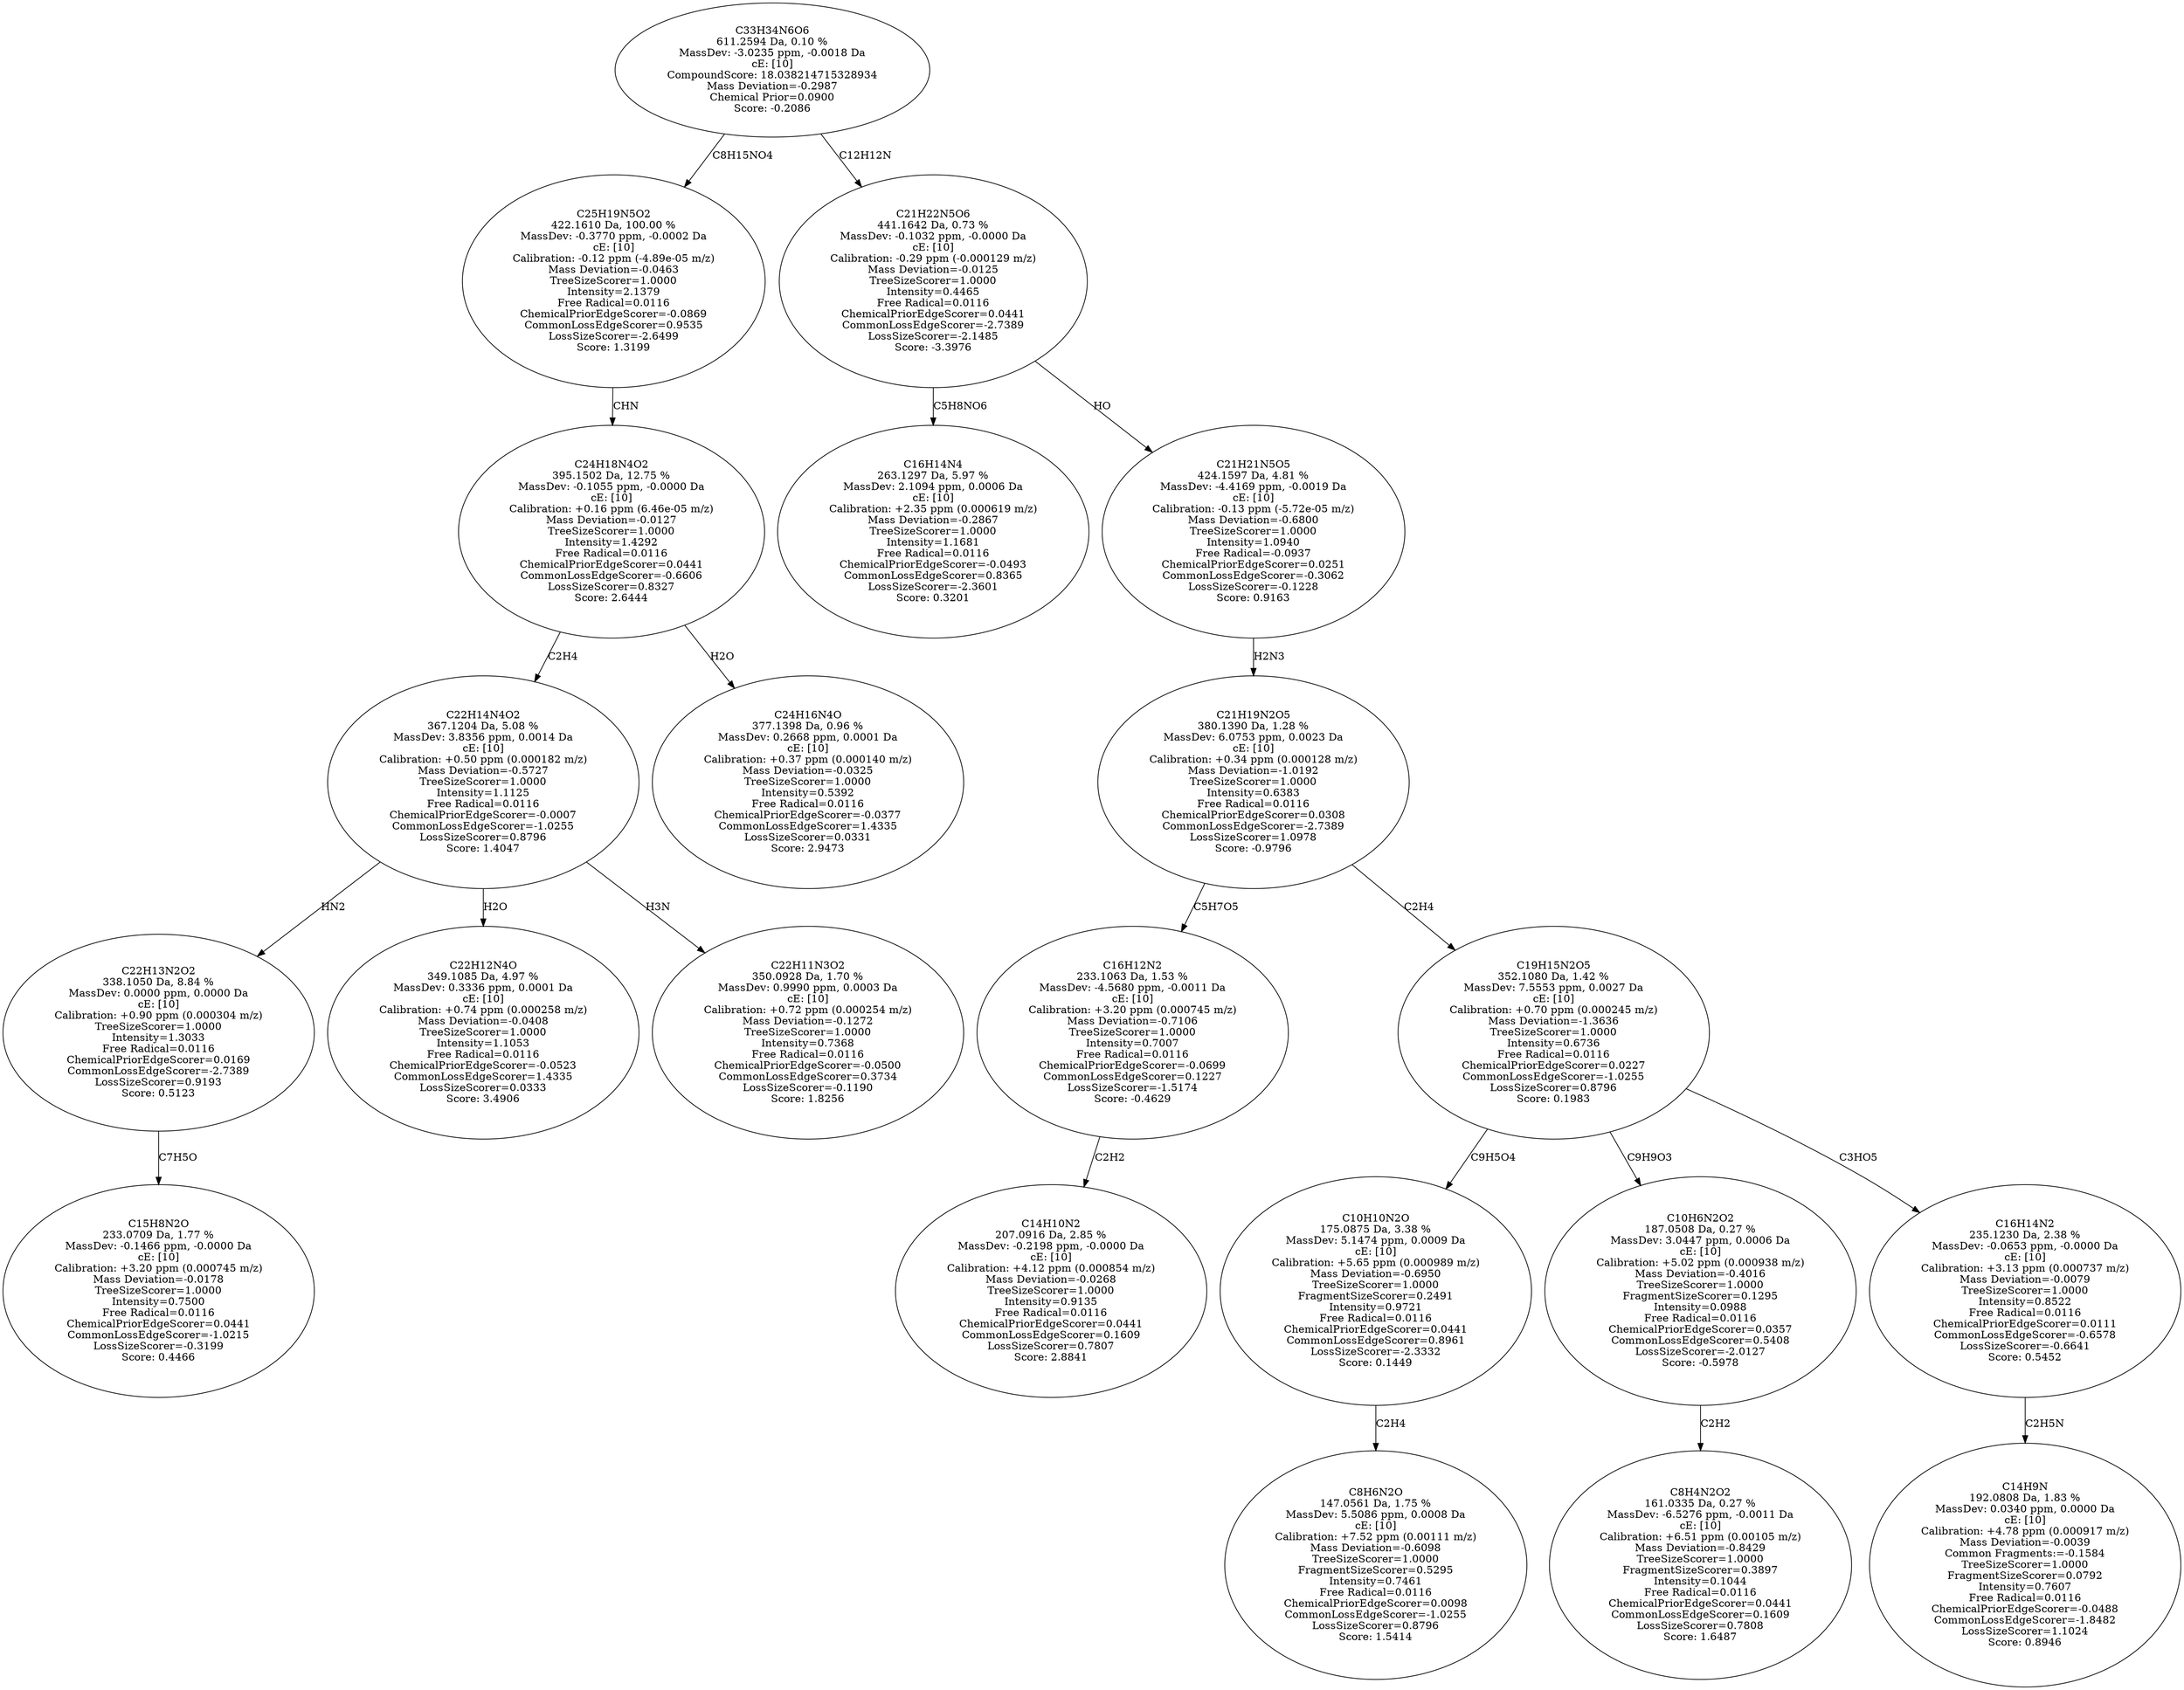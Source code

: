 strict digraph {
v1 [label="C15H8N2O\n233.0709 Da, 1.77 %\nMassDev: -0.1466 ppm, -0.0000 Da\ncE: [10]\nCalibration: +3.20 ppm (0.000745 m/z)\nMass Deviation=-0.0178\nTreeSizeScorer=1.0000\nIntensity=0.7500\nFree Radical=0.0116\nChemicalPriorEdgeScorer=0.0441\nCommonLossEdgeScorer=-1.0215\nLossSizeScorer=-0.3199\nScore: 0.4466"];
v2 [label="C22H13N2O2\n338.1050 Da, 8.84 %\nMassDev: 0.0000 ppm, 0.0000 Da\ncE: [10]\nCalibration: +0.90 ppm (0.000304 m/z)\nTreeSizeScorer=1.0000\nIntensity=1.3033\nFree Radical=0.0116\nChemicalPriorEdgeScorer=0.0169\nCommonLossEdgeScorer=-2.7389\nLossSizeScorer=0.9193\nScore: 0.5123"];
v3 [label="C22H12N4O\n349.1085 Da, 4.97 %\nMassDev: 0.3336 ppm, 0.0001 Da\ncE: [10]\nCalibration: +0.74 ppm (0.000258 m/z)\nMass Deviation=-0.0408\nTreeSizeScorer=1.0000\nIntensity=1.1053\nFree Radical=0.0116\nChemicalPriorEdgeScorer=-0.0523\nCommonLossEdgeScorer=1.4335\nLossSizeScorer=0.0333\nScore: 3.4906"];
v4 [label="C22H11N3O2\n350.0928 Da, 1.70 %\nMassDev: 0.9990 ppm, 0.0003 Da\ncE: [10]\nCalibration: +0.72 ppm (0.000254 m/z)\nMass Deviation=-0.1272\nTreeSizeScorer=1.0000\nIntensity=0.7368\nFree Radical=0.0116\nChemicalPriorEdgeScorer=-0.0500\nCommonLossEdgeScorer=0.3734\nLossSizeScorer=-0.1190\nScore: 1.8256"];
v5 [label="C22H14N4O2\n367.1204 Da, 5.08 %\nMassDev: 3.8356 ppm, 0.0014 Da\ncE: [10]\nCalibration: +0.50 ppm (0.000182 m/z)\nMass Deviation=-0.5727\nTreeSizeScorer=1.0000\nIntensity=1.1125\nFree Radical=0.0116\nChemicalPriorEdgeScorer=-0.0007\nCommonLossEdgeScorer=-1.0255\nLossSizeScorer=0.8796\nScore: 1.4047"];
v6 [label="C24H16N4O\n377.1398 Da, 0.96 %\nMassDev: 0.2668 ppm, 0.0001 Da\ncE: [10]\nCalibration: +0.37 ppm (0.000140 m/z)\nMass Deviation=-0.0325\nTreeSizeScorer=1.0000\nIntensity=0.5392\nFree Radical=0.0116\nChemicalPriorEdgeScorer=-0.0377\nCommonLossEdgeScorer=1.4335\nLossSizeScorer=0.0331\nScore: 2.9473"];
v7 [label="C24H18N4O2\n395.1502 Da, 12.75 %\nMassDev: -0.1055 ppm, -0.0000 Da\ncE: [10]\nCalibration: +0.16 ppm (6.46e-05 m/z)\nMass Deviation=-0.0127\nTreeSizeScorer=1.0000\nIntensity=1.4292\nFree Radical=0.0116\nChemicalPriorEdgeScorer=0.0441\nCommonLossEdgeScorer=-0.6606\nLossSizeScorer=0.8327\nScore: 2.6444"];
v8 [label="C25H19N5O2\n422.1610 Da, 100.00 %\nMassDev: -0.3770 ppm, -0.0002 Da\ncE: [10]\nCalibration: -0.12 ppm (-4.89e-05 m/z)\nMass Deviation=-0.0463\nTreeSizeScorer=1.0000\nIntensity=2.1379\nFree Radical=0.0116\nChemicalPriorEdgeScorer=-0.0869\nCommonLossEdgeScorer=0.9535\nLossSizeScorer=-2.6499\nScore: 1.3199"];
v9 [label="C16H14N4\n263.1297 Da, 5.97 %\nMassDev: 2.1094 ppm, 0.0006 Da\ncE: [10]\nCalibration: +2.35 ppm (0.000619 m/z)\nMass Deviation=-0.2867\nTreeSizeScorer=1.0000\nIntensity=1.1681\nFree Radical=0.0116\nChemicalPriorEdgeScorer=-0.0493\nCommonLossEdgeScorer=0.8365\nLossSizeScorer=-2.3601\nScore: 0.3201"];
v10 [label="C14H10N2\n207.0916 Da, 2.85 %\nMassDev: -0.2198 ppm, -0.0000 Da\ncE: [10]\nCalibration: +4.12 ppm (0.000854 m/z)\nMass Deviation=-0.0268\nTreeSizeScorer=1.0000\nIntensity=0.9135\nFree Radical=0.0116\nChemicalPriorEdgeScorer=0.0441\nCommonLossEdgeScorer=0.1609\nLossSizeScorer=0.7807\nScore: 2.8841"];
v11 [label="C16H12N2\n233.1063 Da, 1.53 %\nMassDev: -4.5680 ppm, -0.0011 Da\ncE: [10]\nCalibration: +3.20 ppm (0.000745 m/z)\nMass Deviation=-0.7106\nTreeSizeScorer=1.0000\nIntensity=0.7007\nFree Radical=0.0116\nChemicalPriorEdgeScorer=-0.0699\nCommonLossEdgeScorer=0.1227\nLossSizeScorer=-1.5174\nScore: -0.4629"];
v12 [label="C8H6N2O\n147.0561 Da, 1.75 %\nMassDev: 5.5086 ppm, 0.0008 Da\ncE: [10]\nCalibration: +7.52 ppm (0.00111 m/z)\nMass Deviation=-0.6098\nTreeSizeScorer=1.0000\nFragmentSizeScorer=0.5295\nIntensity=0.7461\nFree Radical=0.0116\nChemicalPriorEdgeScorer=0.0098\nCommonLossEdgeScorer=-1.0255\nLossSizeScorer=0.8796\nScore: 1.5414"];
v13 [label="C10H10N2O\n175.0875 Da, 3.38 %\nMassDev: 5.1474 ppm, 0.0009 Da\ncE: [10]\nCalibration: +5.65 ppm (0.000989 m/z)\nMass Deviation=-0.6950\nTreeSizeScorer=1.0000\nFragmentSizeScorer=0.2491\nIntensity=0.9721\nFree Radical=0.0116\nChemicalPriorEdgeScorer=0.0441\nCommonLossEdgeScorer=0.8961\nLossSizeScorer=-2.3332\nScore: 0.1449"];
v14 [label="C8H4N2O2\n161.0335 Da, 0.27 %\nMassDev: -6.5276 ppm, -0.0011 Da\ncE: [10]\nCalibration: +6.51 ppm (0.00105 m/z)\nMass Deviation=-0.8429\nTreeSizeScorer=1.0000\nFragmentSizeScorer=0.3897\nIntensity=0.1044\nFree Radical=0.0116\nChemicalPriorEdgeScorer=0.0441\nCommonLossEdgeScorer=0.1609\nLossSizeScorer=0.7808\nScore: 1.6487"];
v15 [label="C10H6N2O2\n187.0508 Da, 0.27 %\nMassDev: 3.0447 ppm, 0.0006 Da\ncE: [10]\nCalibration: +5.02 ppm (0.000938 m/z)\nMass Deviation=-0.4016\nTreeSizeScorer=1.0000\nFragmentSizeScorer=0.1295\nIntensity=0.0988\nFree Radical=0.0116\nChemicalPriorEdgeScorer=0.0357\nCommonLossEdgeScorer=0.5408\nLossSizeScorer=-2.0127\nScore: -0.5978"];
v16 [label="C14H9N\n192.0808 Da, 1.83 %\nMassDev: 0.0340 ppm, 0.0000 Da\ncE: [10]\nCalibration: +4.78 ppm (0.000917 m/z)\nMass Deviation=-0.0039\nCommon Fragments:=-0.1584\nTreeSizeScorer=1.0000\nFragmentSizeScorer=0.0792\nIntensity=0.7607\nFree Radical=0.0116\nChemicalPriorEdgeScorer=-0.0488\nCommonLossEdgeScorer=-1.8482\nLossSizeScorer=1.1024\nScore: 0.8946"];
v17 [label="C16H14N2\n235.1230 Da, 2.38 %\nMassDev: -0.0653 ppm, -0.0000 Da\ncE: [10]\nCalibration: +3.13 ppm (0.000737 m/z)\nMass Deviation=-0.0079\nTreeSizeScorer=1.0000\nIntensity=0.8522\nFree Radical=0.0116\nChemicalPriorEdgeScorer=0.0111\nCommonLossEdgeScorer=-0.6578\nLossSizeScorer=-0.6641\nScore: 0.5452"];
v18 [label="C19H15N2O5\n352.1080 Da, 1.42 %\nMassDev: 7.5553 ppm, 0.0027 Da\ncE: [10]\nCalibration: +0.70 ppm (0.000245 m/z)\nMass Deviation=-1.3636\nTreeSizeScorer=1.0000\nIntensity=0.6736\nFree Radical=0.0116\nChemicalPriorEdgeScorer=0.0227\nCommonLossEdgeScorer=-1.0255\nLossSizeScorer=0.8796\nScore: 0.1983"];
v19 [label="C21H19N2O5\n380.1390 Da, 1.28 %\nMassDev: 6.0753 ppm, 0.0023 Da\ncE: [10]\nCalibration: +0.34 ppm (0.000128 m/z)\nMass Deviation=-1.0192\nTreeSizeScorer=1.0000\nIntensity=0.6383\nFree Radical=0.0116\nChemicalPriorEdgeScorer=0.0308\nCommonLossEdgeScorer=-2.7389\nLossSizeScorer=1.0978\nScore: -0.9796"];
v20 [label="C21H21N5O5\n424.1597 Da, 4.81 %\nMassDev: -4.4169 ppm, -0.0019 Da\ncE: [10]\nCalibration: -0.13 ppm (-5.72e-05 m/z)\nMass Deviation=-0.6800\nTreeSizeScorer=1.0000\nIntensity=1.0940\nFree Radical=-0.0937\nChemicalPriorEdgeScorer=0.0251\nCommonLossEdgeScorer=-0.3062\nLossSizeScorer=-0.1228\nScore: 0.9163"];
v21 [label="C21H22N5O6\n441.1642 Da, 0.73 %\nMassDev: -0.1032 ppm, -0.0000 Da\ncE: [10]\nCalibration: -0.29 ppm (-0.000129 m/z)\nMass Deviation=-0.0125\nTreeSizeScorer=1.0000\nIntensity=0.4465\nFree Radical=0.0116\nChemicalPriorEdgeScorer=0.0441\nCommonLossEdgeScorer=-2.7389\nLossSizeScorer=-2.1485\nScore: -3.3976"];
v22 [label="C33H34N6O6\n611.2594 Da, 0.10 %\nMassDev: -3.0235 ppm, -0.0018 Da\ncE: [10]\nCompoundScore: 18.038214715328934\nMass Deviation=-0.2987\nChemical Prior=0.0900\nScore: -0.2086"];
v2 -> v1 [label="C7H5O"];
v5 -> v2 [label="HN2"];
v5 -> v3 [label="H2O"];
v5 -> v4 [label="H3N"];
v7 -> v5 [label="C2H4"];
v7 -> v6 [label="H2O"];
v8 -> v7 [label="CHN"];
v22 -> v8 [label="C8H15NO4"];
v21 -> v9 [label="C5H8NO6"];
v11 -> v10 [label="C2H2"];
v19 -> v11 [label="C5H7O5"];
v13 -> v12 [label="C2H4"];
v18 -> v13 [label="C9H5O4"];
v15 -> v14 [label="C2H2"];
v18 -> v15 [label="C9H9O3"];
v17 -> v16 [label="C2H5N"];
v18 -> v17 [label="C3HO5"];
v19 -> v18 [label="C2H4"];
v20 -> v19 [label="H2N3"];
v21 -> v20 [label="HO"];
v22 -> v21 [label="C12H12N"];
}